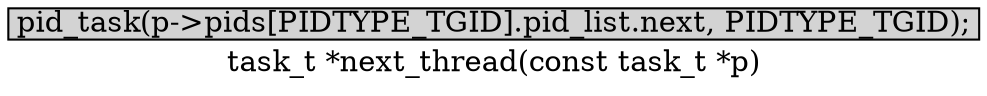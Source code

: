 digraph next_thread{
        label="task_t *next_thread(const task_t *p)";
        size="10,18";
        ratio=filled;
        
		node[style=filled, shape = box, margin="0.05,0.005",height="0.1",width="0.1"];

		pid_task[label="pid_task(p->pids[PIDTYPE_TGID].pid_list.next, PIDTYPE_TGID);"];
		
}
